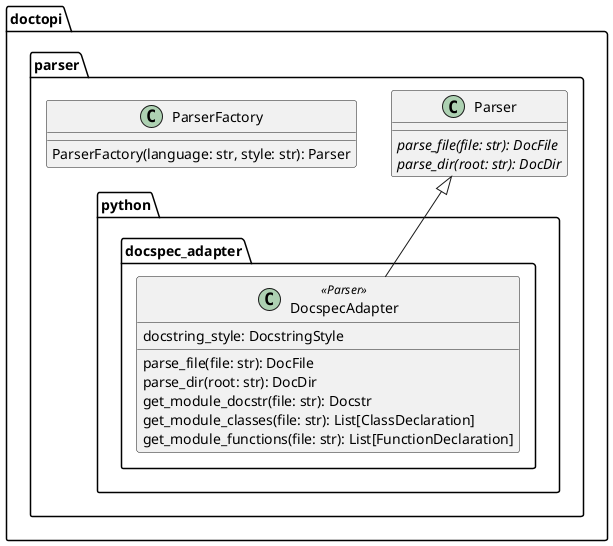 @startuml DoctoPi Parser


namespace doctopi.parser {

    class Parser {
        {abstract} parse_file(file: str): DocFile
        {abstract} parse_dir(root: str): DocDir
    }

    class ParserFactory {
        ParserFactory(language: str, style: str): Parser
    }
}

doctopi.parser.Parser <|-- doctopi.parser.python.docspec_adapter.DocspecAdapter

namespace doctopi.parser.python.docspec_adapter {
    class DocspecAdapter <<Parser>> {
        docstring_style: DocstringStyle
        parse_file(file: str): DocFile
        parse_dir(root: str): DocDir
        get_module_docstr(file: str): Docstr
        get_module_classes(file: str): List[ClassDeclaration]
        get_module_functions(file: str): List[FunctionDeclaration]
    }
}

@enduml
